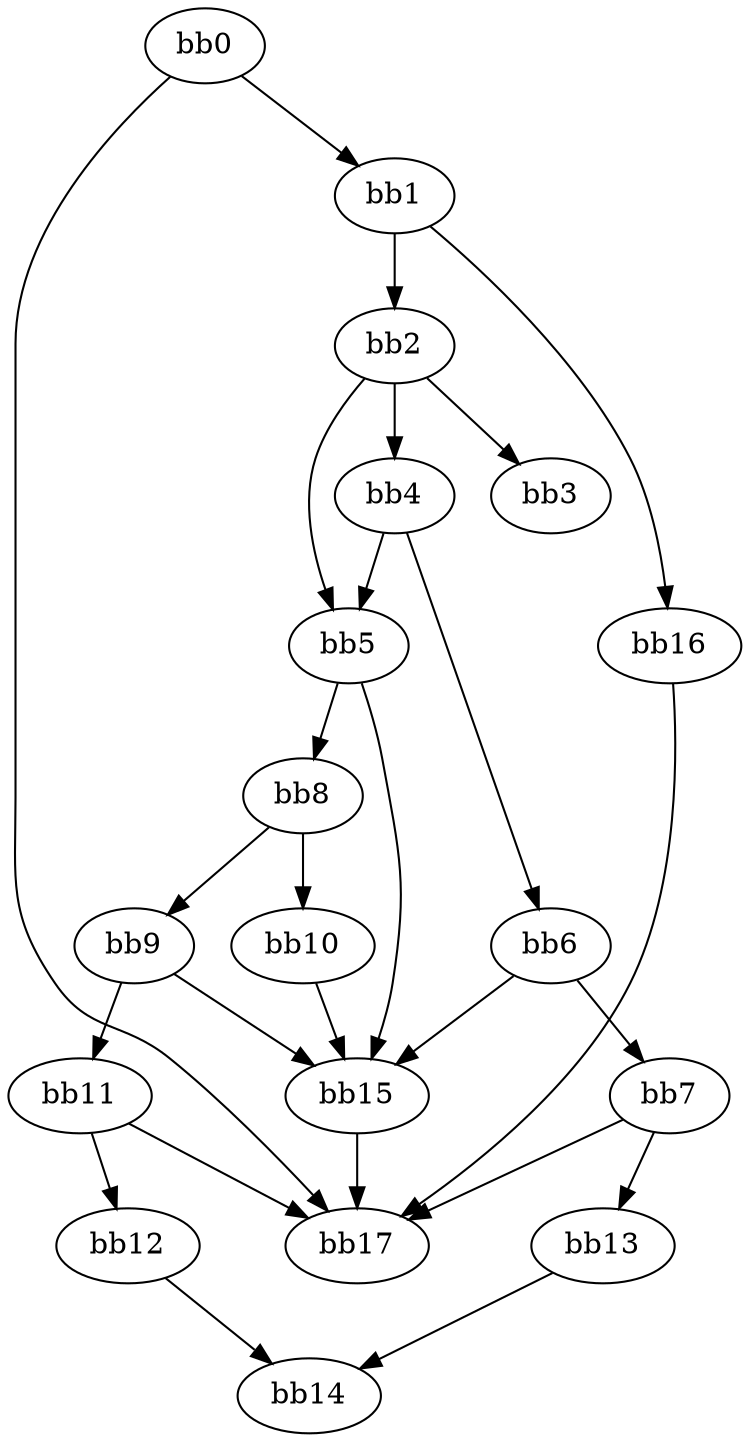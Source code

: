 digraph {
    0 [ label = "bb0\l" ]
    1 [ label = "bb1\l" ]
    2 [ label = "bb2\l" ]
    3 [ label = "bb3\l" ]
    4 [ label = "bb4\l" ]
    5 [ label = "bb5\l" ]
    6 [ label = "bb6\l" ]
    7 [ label = "bb7\l" ]
    8 [ label = "bb8\l" ]
    9 [ label = "bb9\l" ]
    10 [ label = "bb10\l" ]
    11 [ label = "bb11\l" ]
    12 [ label = "bb12\l" ]
    13 [ label = "bb13\l" ]
    14 [ label = "bb14\l" ]
    15 [ label = "bb15\l" ]
    16 [ label = "bb16\l" ]
    17 [ label = "bb17\l" ]
    0 -> 1 [ ]
    0 -> 17 [ ]
    1 -> 2 [ ]
    1 -> 16 [ ]
    2 -> 3 [ ]
    2 -> 4 [ ]
    2 -> 5 [ ]
    4 -> 5 [ ]
    4 -> 6 [ ]
    5 -> 8 [ ]
    5 -> 15 [ ]
    6 -> 7 [ ]
    6 -> 15 [ ]
    7 -> 13 [ ]
    7 -> 17 [ ]
    8 -> 9 [ ]
    8 -> 10 [ ]
    9 -> 11 [ ]
    9 -> 15 [ ]
    10 -> 15 [ ]
    11 -> 12 [ ]
    11 -> 17 [ ]
    12 -> 14 [ ]
    13 -> 14 [ ]
    15 -> 17 [ ]
    16 -> 17 [ ]
}


